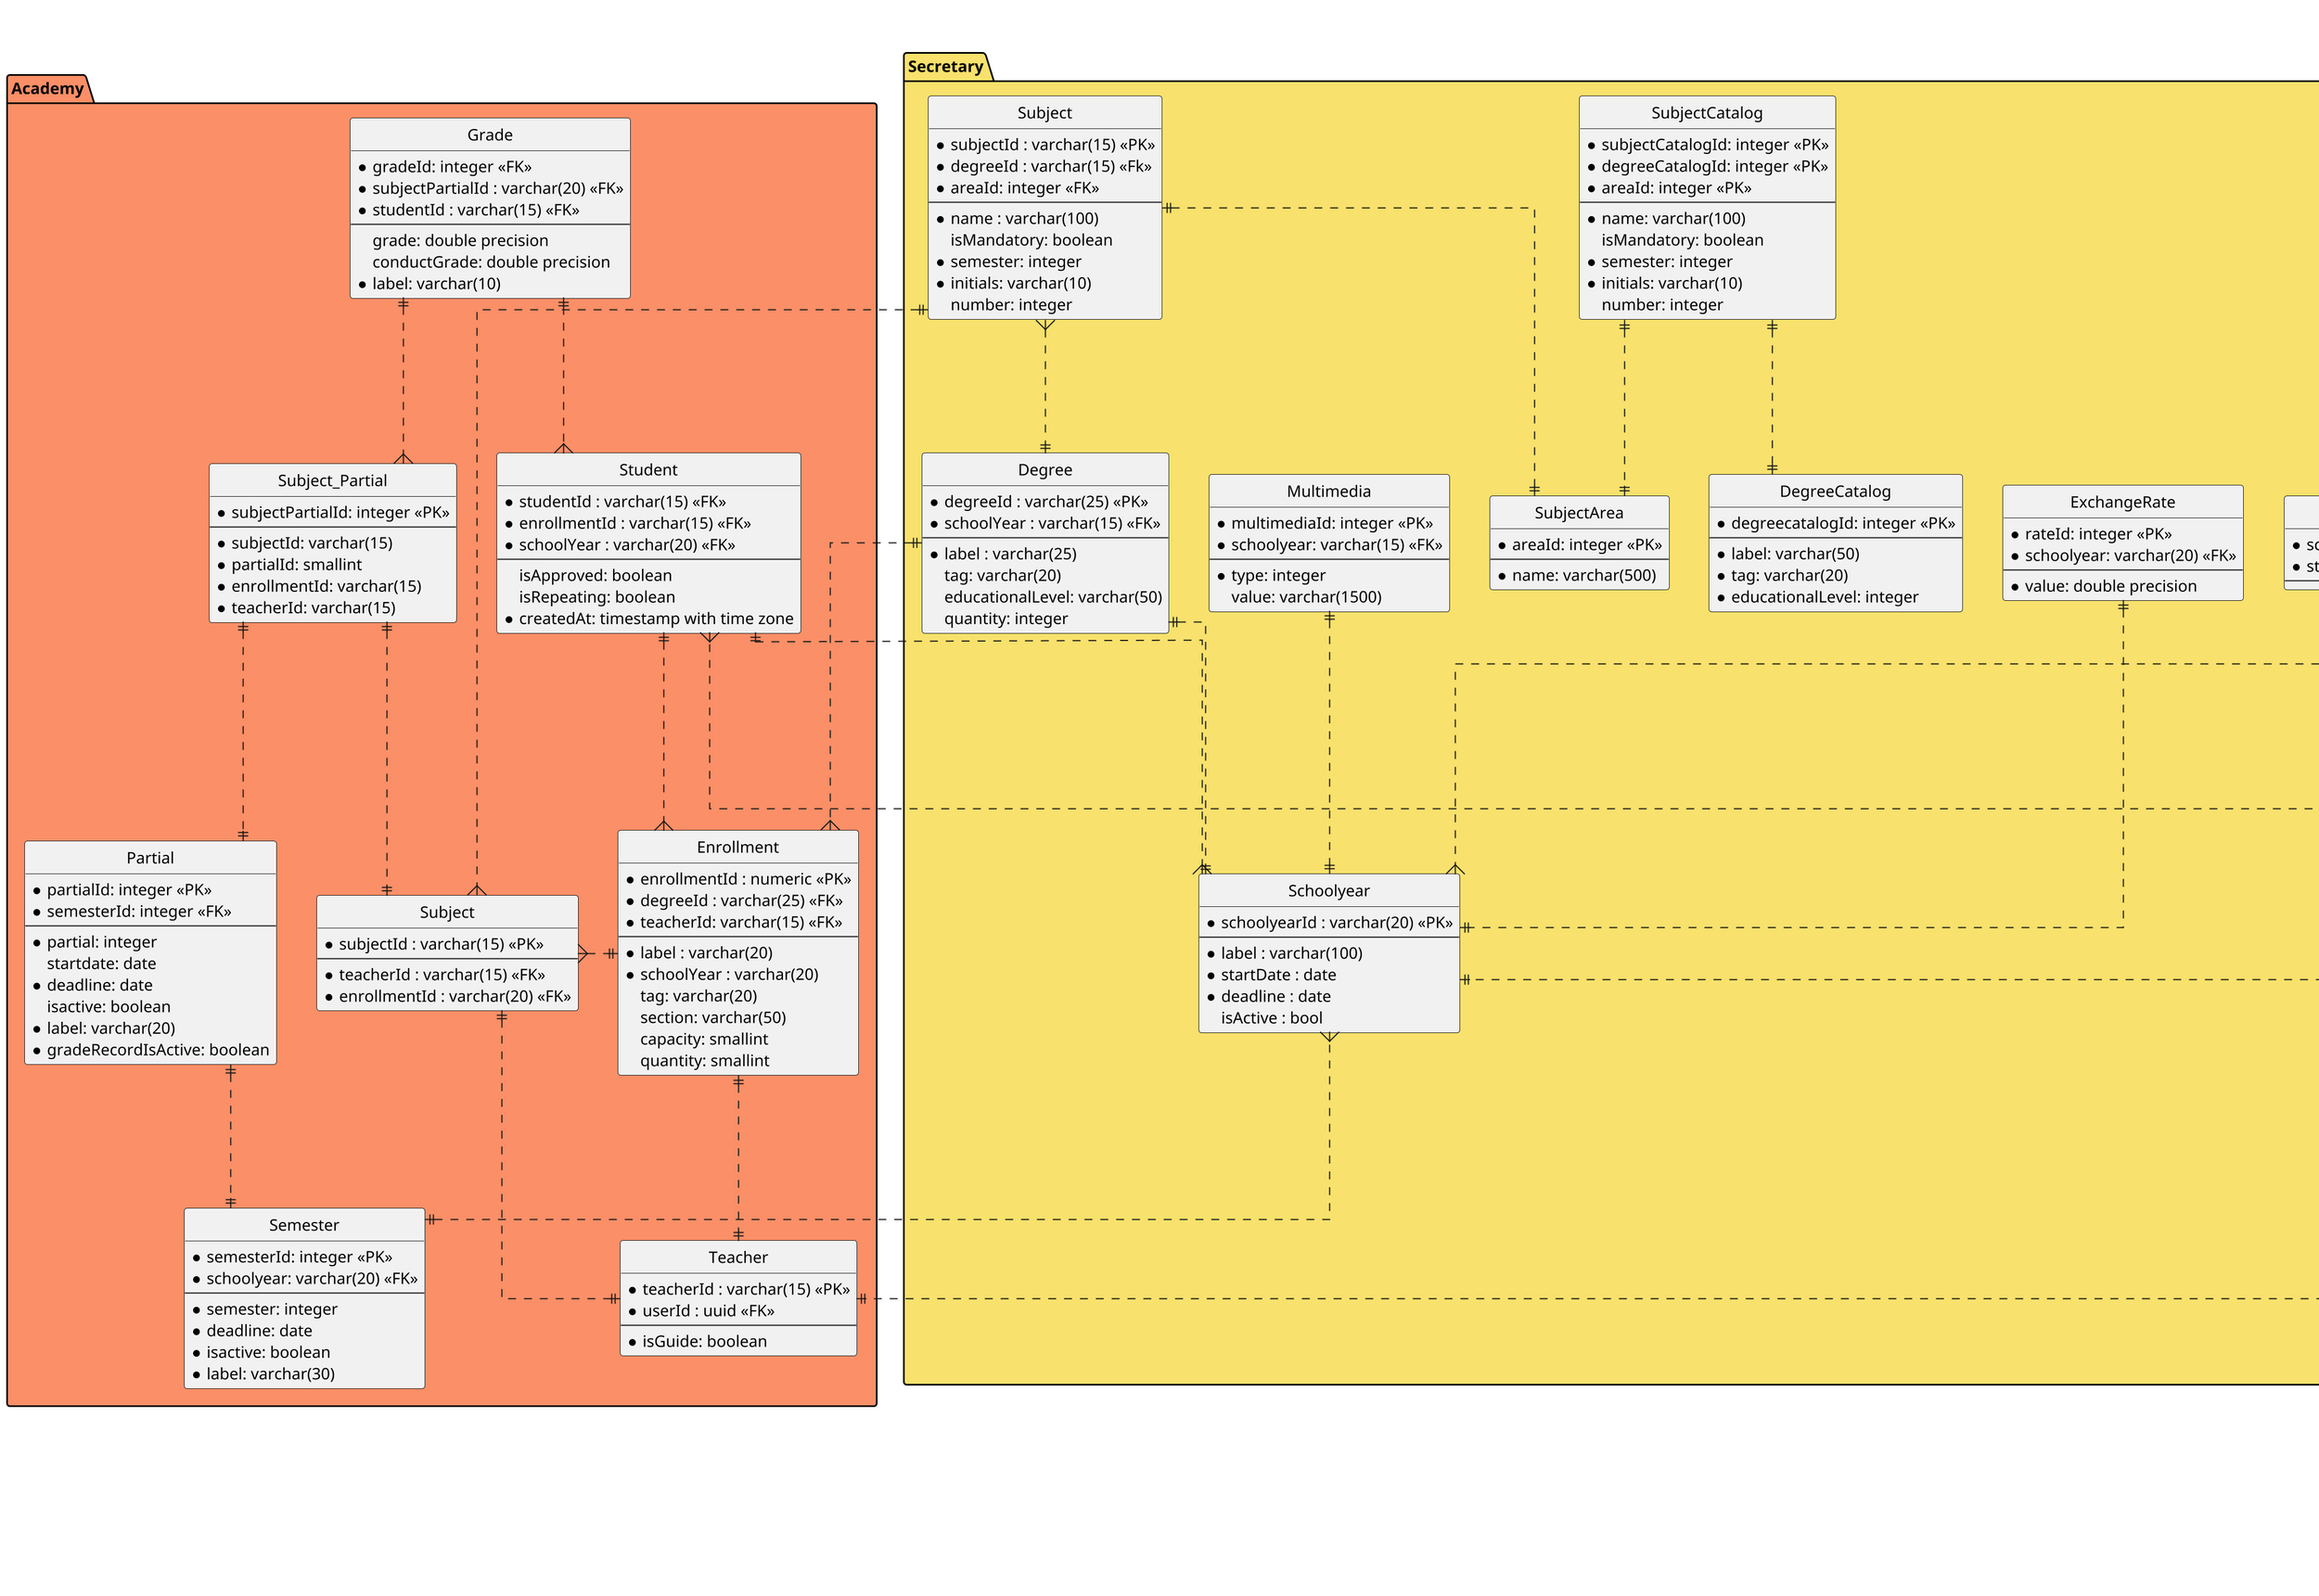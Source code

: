 @startuml
title WSM CBL DataBase
scale 2
hide circle
skinparam linetype ortho

package Config #00c49a
{
    entity User
    {
        * userId : uuid <<PK>>
        * roleId: integer <<FK>>
        --
        * name : varchar(50)
        secondName : varchar(50)
        * surname : varchar(50)
        secondName : varchar (50)
        * userName : varchar(50)
        * password : varchar(100)
        email : varchar(100)
        * userState : boolean
        * createdAt: timestamp with time zone
        * updatedAt: timestamp with time zone
    }

    entity User_Permission
    {
        * userId: uuid <<FK>>
        * permissionId: integer <<FK>>
    }

    entity Role
    {
        * roleId : integer <<PK>>
        --
        * name : varchar(50)
        description: varchar(150)
    }

    entity Permission
    {
        * permissionsId : integer <<PK>>
        --
        * name : varchar(50)
        * description: varchar(150)
    }

    entity Role_Permission
    {
        * roleId : integer <<FK>>
        --
        * permissionId : integer <<FK>>
    }
    User ||..{ Role
    User_Permission }..|| User
    User_Permission }..|| Permission
    Role_Permission }..|| Role
    Role_Permission }..|| Permission
}

package Secretary #f8e16c
{

    entity Degree
    {
        * degreeId : varchar(25) <<PK>>
        * schoolYear : varchar(15) <<FK>>
        --
        * label : varchar(25)
        tag: varchar(20)
        educationalLevel: varchar(50)
        quantity: integer
    }

    entity DegreeCatalog
    {
        * degreecatalogId: integer <<PK>>
        --
        * label: varchar(50)
        * tag: varchar(20)
        * educationalLevel: integer
    }

    entity Student
    {
        * studentId : varchar(20) <<PK>>
        * tutorid: varchar(15) <<FK>>
        --
        * name : varchar(50)
        secondName : varchar(50)
        * surname : varchar(50)
        secondSurname : varchar(50)
        * studentState : bool
        * sex : boolean
        * birthday : date
        diseases: varchar(200)
        religion: varchar(100)
        * address: varchar(500)
        minedid: varchar(30)
        profileimage: bytea
        accesstoken: varchar(20)
    }

    entity StudentFile
    {
        * fileId: integer <<PK>>
        * studentId: varchar(15) <<FK>>
        --
        transfersheet: boolean
        birthdocument: boolean
        parentidentifier: boolean
        updatedgradereport: boolean
        conductdocument: boolean
        financialsolvency: boolean
    }

    entity StudentMeasurements
    {
        * measurementId: integer <<PK>>
        * studentId: varchar(15) <<FK>>
        --
        * weight: double precision
        * height: integer
    }

    entity StudentParent {
        * parentId: varchar(15) <<PK>>
        * studentId: varchar(15) <<FK>>
        --
        sex: boolean
        * name: varchar(70)
        idcard: varchar(25)
        occupation: varchar(150)
    }

    entity StudentTutor {
        * tutorId: varchar(15) <<PK>>
        --
        * name: varchar(70)
        phone: varchar(100)
        email: varchar(100)
    }

    entity Schoolyear
    {
        * schoolyearId : varchar(20) <<PK>>
        --
        * label : varchar(100)
        * startDate : date
        * deadline : date
        isActive : bool
    }

    entity Schoolyear_Student
    {
        * schoolyearId : varchar(20) <<FK>>
        * studentId : varchar(20) <<FK>>
        --
    }

    entity Subject
    {
        * subjectId : varchar(15) <<PK>>
        * degreeId : varchar(15) <<Fk>>
        * areaId: integer <<FK>>
        --
        * name : varchar(100)
        isMandatory: boolean
        * semester: integer
        * initials: varchar(10)
        number: integer
    }

    entity SubjectArea
    {
        * areaId: integer <<PK>>
        --
        * name: varchar(500)
    }

    entity SubjectCatalog
    {
        * subjectCatalogId: integer <<PK>>
        * degreeCatalogId: integer <<PK>>
        * areaId: integer <<PK>>
        --
        * name: varchar(100)
        isMandatory: boolean
        * semester: integer
        * initials: varchar(10)
        number: integer
    }

    entity TariffCatalog {
        * tariffCatalogId: integer <<PK>>
        * typeId: integer <<FK>>
        --
        * concept: varchar(100)
        * amount: double precision
        * educationalLevel: smallint
        dueDate: date
    }

    entity ExchangeRate
    {
        * rateId: integer <<PK>>
        * schoolyear: varchar(20) <<FK>>
        --
        * value: double precision
    }

    entity Multimedia
    {
        * multimediaId: integer <<PK>>
        * schoolyear: varchar(15) <<FK>>
        --
        * type: integer
        value: varchar(1500)
    }

    Student ||..|| StudentTutor
    StudentParent }..|| Student
    StudentMeasurements ||..|| Student
    StudentFile ||..|| Student
    Subject }..|| Degree
    Subject ||..|| SubjectArea
    SubjectCatalog ||..|| SubjectArea
    SubjectCatalog ||..|| DegreeCatalog
    Schoolyear_Student }..|| Student
    Schoolyear_Student }..|| Schoolyear
    ExchangeRate ||..|| Schoolyear
    Multimedia ||..|| Schoolyear
    Degree ||..|| Schoolyear
}

package Accounting #LightBlue
{
    entity Cashier
    {
        * cashierId : varchar(15) <<PK>>
        * userId : uuid <<FK>>
    }

    entity DebtHistory
    {
        * studentId : varchar(20) <<FK>>
        * tariffId : integer <<FK>>
        --
        * schoolYear : varchar(6)
        * isPaid : boolean
        * debtBalance : double precision
        arrears : double precision
        * subAmount : double precision
        * amount : double precision
    }

    entity Discount
    {
        * discountId: smallint <<FK>>
        --
        * description: varchar(200)
        tag: varchar(50)
    }

    entity DiscountEducationalLevel {
        * del: integer <<PK>>
        * discountId: integer <<FK>>
        --
        educationalLevel: smallint
        amount: double precision
    }

    entity Student
    {
        * studentId : varchar(20) <<FK>>
        * discountel : integer <<FK>>
        --
        * educationalLevel: smallint
    }

    entity Tariff
    {
        * tariffId : integer <<PK>>
        * schoolYear : varchar(20) <<FK>>
        * typeId : numeric <<FK>>
        --
        * concept : varchar(200)
        * amount : double precision
        * educationalLevel: smallint
        dueDate : datetime
        late : boolean
    }

    entity TariffType
    {
        * typeId : integer <<PK>>
        --
        * description: varchar(50)
    }

    entity Transaction
    {
        * transactionId : varchar(20) <<PK>>
        * studentId : varchar(20) <<FK>>
        * cashierId : varchar(20) <<FK>>
        --
        * total : double precision
        * date : timestamp with time zone
        * number: integer
    }

    entity Transaction_Tariff
    {
        * transactionId : varchar(15) <<FK>>
        * tariffId : integer <<FK>>
        --
        * amount : double precision
    }

    Transaction }..|| Cashier
    Transaction }..|| Student
    DiscountEducationalLevel ||..|| Discount
    DebtHistory }..|| Tariff
    DebtHistory }..|| Student
    Tariff ||..{ TariffType
    Transaction_Tariff }..|| Tariff
    Transaction_Tariff }..|| Transaction
    Student ||..{ DiscountEducationalLevel
}

package Academy #fb8f67
{
    entity Enrollment
    {
        * enrollmentId : numeric <<PK>>
        * degreeId : varchar(25) <<FK>>
        * teacherId: varchar(15) <<FK>>
        --
        * label : varchar(20)
        * schoolYear : varchar(20)
        tag: varchar(20)
        section: varchar(50)
        capacity: smallint
        quantity: smallint
    }

    entity Grade
    {
        * gradeId: integer <<FK>>
        * subjectPartialId : varchar(20) <<FK>>
        * studentId : varchar(15) <<FK>>
        --
        grade: double precision
        conductGrade: double precision
        * label: varchar(10)
    }

    entity Partial {
        * partialId: integer <<PK>>
        * semesterId: integer <<FK>>
        --
        * partial: integer
        startdate: date
        * deadline: date
        isactive: boolean
        * label: varchar(20)
        * gradeRecordIsActive: boolean
    }

    entity Semester {
        * semesterId: integer <<PK>>
        * schoolyear: varchar(20) <<FK>>
        --
        * semester: integer
        * deadline: date
        * isactive: boolean
        * label: varchar(30)
    }

    entity Student
    {
        * studentId : varchar(15) <<FK>>
        * enrollmentId : varchar(15) <<FK>>
        * schoolYear : varchar(20) <<FK>>
        --
        isApproved: boolean
        isRepeating: boolean
        * createdAt: timestamp with time zone
    }

    entity Subject
    {
        * subjectId : varchar(15) <<PK>>
        --
        * teacherId : varchar(15) <<FK>>
        * enrollmentId : varchar(20) <<FK>>
    }

    entity Subject_Partial {
        * subjectPartialId: integer <<PK>>
        --
        * subjectId: varchar(15)
        * partialId: smallint
        * enrollmentId: varchar(15)
        * teacherId: varchar(15)
    }

    entity Teacher
    {
        * teacherId : varchar(15) <<PK>>
        * userId : uuid <<FK>>
        --
        * isGuide: boolean
    }

    Teacher ||.left.|| Enrollment
    Enrollment ||.left.{ Subject
    Grade ||..{ Student
    Grade ||..{ Subject_Partial
    Student ||..{ Enrollment
    Subject ||..|| Teacher
    Subject_Partial ||..|| Subject
    Subject_Partial ||..|| Partial
    Partial ||..|| Semester
}

Secretary.Student ||..{ Academy.Student
Secretary.Student ||..|| Accounting.Student
Secretary.Subject ||..{ Academy.Subject
Secretary.Degree ||..{ Academy.Enrollment
Academy.Semester ||..{ Secretary.Schoolyear
Academy.Student ||..{ Secretary.Schoolyear
User ||..|| Cashier
User ||..|| Teacher
TariffCatalog ||..{ TariffType
Accounting.Tariff ||..{ Schoolyear

@enduml